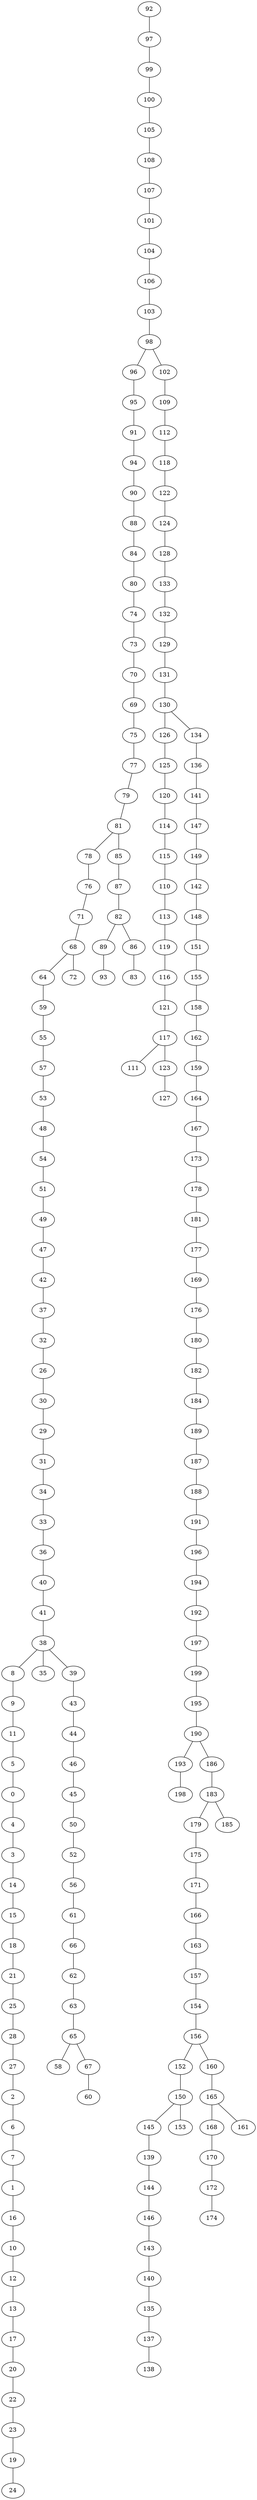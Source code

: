 graph {
  92 -- 97;
  97 -- 99;
  99 -- 100;
  100 -- 105;
  105 -- 108;
  108 -- 107;
  107 -- 101;
  101 -- 104;
  104 -- 106;
  106 -- 103;
  103 -- 98;
  98 -- 96;
  96 -- 95;
  95 -- 91;
  91 -- 94;
  94 -- 90;
  90 -- 88;
  88 -- 84;
  84 -- 80;
  80 -- 74;
  74 -- 73;
  73 -- 70;
  70 -- 69;
  69 -- 75;
  75 -- 77;
  77 -- 79;
  79 -- 81;
  81 -- 78;
  78 -- 76;
  76 -- 71;
  71 -- 68;
  68 -- 64;
  64 -- 59;
  59 -- 55;
  55 -- 57;
  57 -- 53;
  53 -- 48;
  48 -- 54;
  54 -- 51;
  51 -- 49;
  49 -- 47;
  47 -- 42;
  42 -- 37;
  37 -- 32;
  32 -- 26;
  26 -- 30;
  30 -- 29;
  29 -- 31;
  31 -- 34;
  34 -- 33;
  33 -- 36;
  36 -- 40;
  40 -- 41;
  41 -- 38;
  38 -- 8;
  8 -- 9;
  9 -- 11;
  11 -- 5;
  5 -- 0;
  0 -- 4;
  4 -- 3;
  3 -- 14;
  14 -- 15;
  15 -- 18;
  18 -- 21;
  21 -- 25;
  25 -- 28;
  28 -- 27;
  27 -- 2;
  2 -- 6;
  6 -- 7;
  7 -- 1;
  1 -- 16;
  16 -- 10;
  10 -- 12;
  12 -- 13;
  13 -- 17;
  17 -- 20;
  20 -- 22;
  22 -- 23;
  23 -- 19;
  19 -- 24;
  38 -- 35;
  38 -- 39;
  39 -- 43;
  43 -- 44;
  44 -- 46;
  46 -- 45;
  45 -- 50;
  50 -- 52;
  52 -- 56;
  56 -- 61;
  61 -- 66;
  66 -- 62;
  62 -- 63;
  63 -- 65;
  65 -- 58;
  65 -- 67;
  67 -- 60;
  68 -- 72;
  81 -- 85;
  85 -- 87;
  87 -- 82;
  82 -- 89;
  89 -- 93;
  82 -- 86;
  86 -- 83;
  98 -- 102;
  102 -- 109;
  109 -- 112;
  112 -- 118;
  118 -- 122;
  122 -- 124;
  124 -- 128;
  128 -- 133;
  133 -- 132;
  132 -- 129;
  129 -- 131;
  131 -- 130;
  130 -- 126;
  126 -- 125;
  125 -- 120;
  120 -- 114;
  114 -- 115;
  115 -- 110;
  110 -- 113;
  113 -- 119;
  119 -- 116;
  116 -- 121;
  121 -- 117;
  117 -- 111;
  117 -- 123;
  123 -- 127;
  130 -- 134;
  134 -- 136;
  136 -- 141;
  141 -- 147;
  147 -- 149;
  149 -- 142;
  142 -- 148;
  148 -- 151;
  151 -- 155;
  155 -- 158;
  158 -- 162;
  162 -- 159;
  159 -- 164;
  164 -- 167;
  167 -- 173;
  173 -- 178;
  178 -- 181;
  181 -- 177;
  177 -- 169;
  169 -- 176;
  176 -- 180;
  180 -- 182;
  182 -- 184;
  184 -- 189;
  189 -- 187;
  187 -- 188;
  188 -- 191;
  191 -- 196;
  196 -- 194;
  194 -- 192;
  192 -- 197;
  197 -- 199;
  199 -- 195;
  195 -- 190;
  190 -- 193;
  193 -- 198;
  190 -- 186;
  186 -- 183;
  183 -- 179;
  179 -- 175;
  175 -- 171;
  171 -- 166;
  166 -- 163;
  163 -- 157;
  157 -- 154;
  154 -- 156;
  156 -- 152;
  152 -- 150;
  150 -- 145;
  145 -- 139;
  139 -- 144;
  144 -- 146;
  146 -- 143;
  143 -- 140;
  140 -- 135;
  135 -- 137;
  137 -- 138;
  150 -- 153;
  156 -- 160;
  160 -- 165;
  165 -- 168;
  168 -- 170;
  170 -- 172;
  172 -- 174;
  165 -- 161;
  183 -- 185;
}
